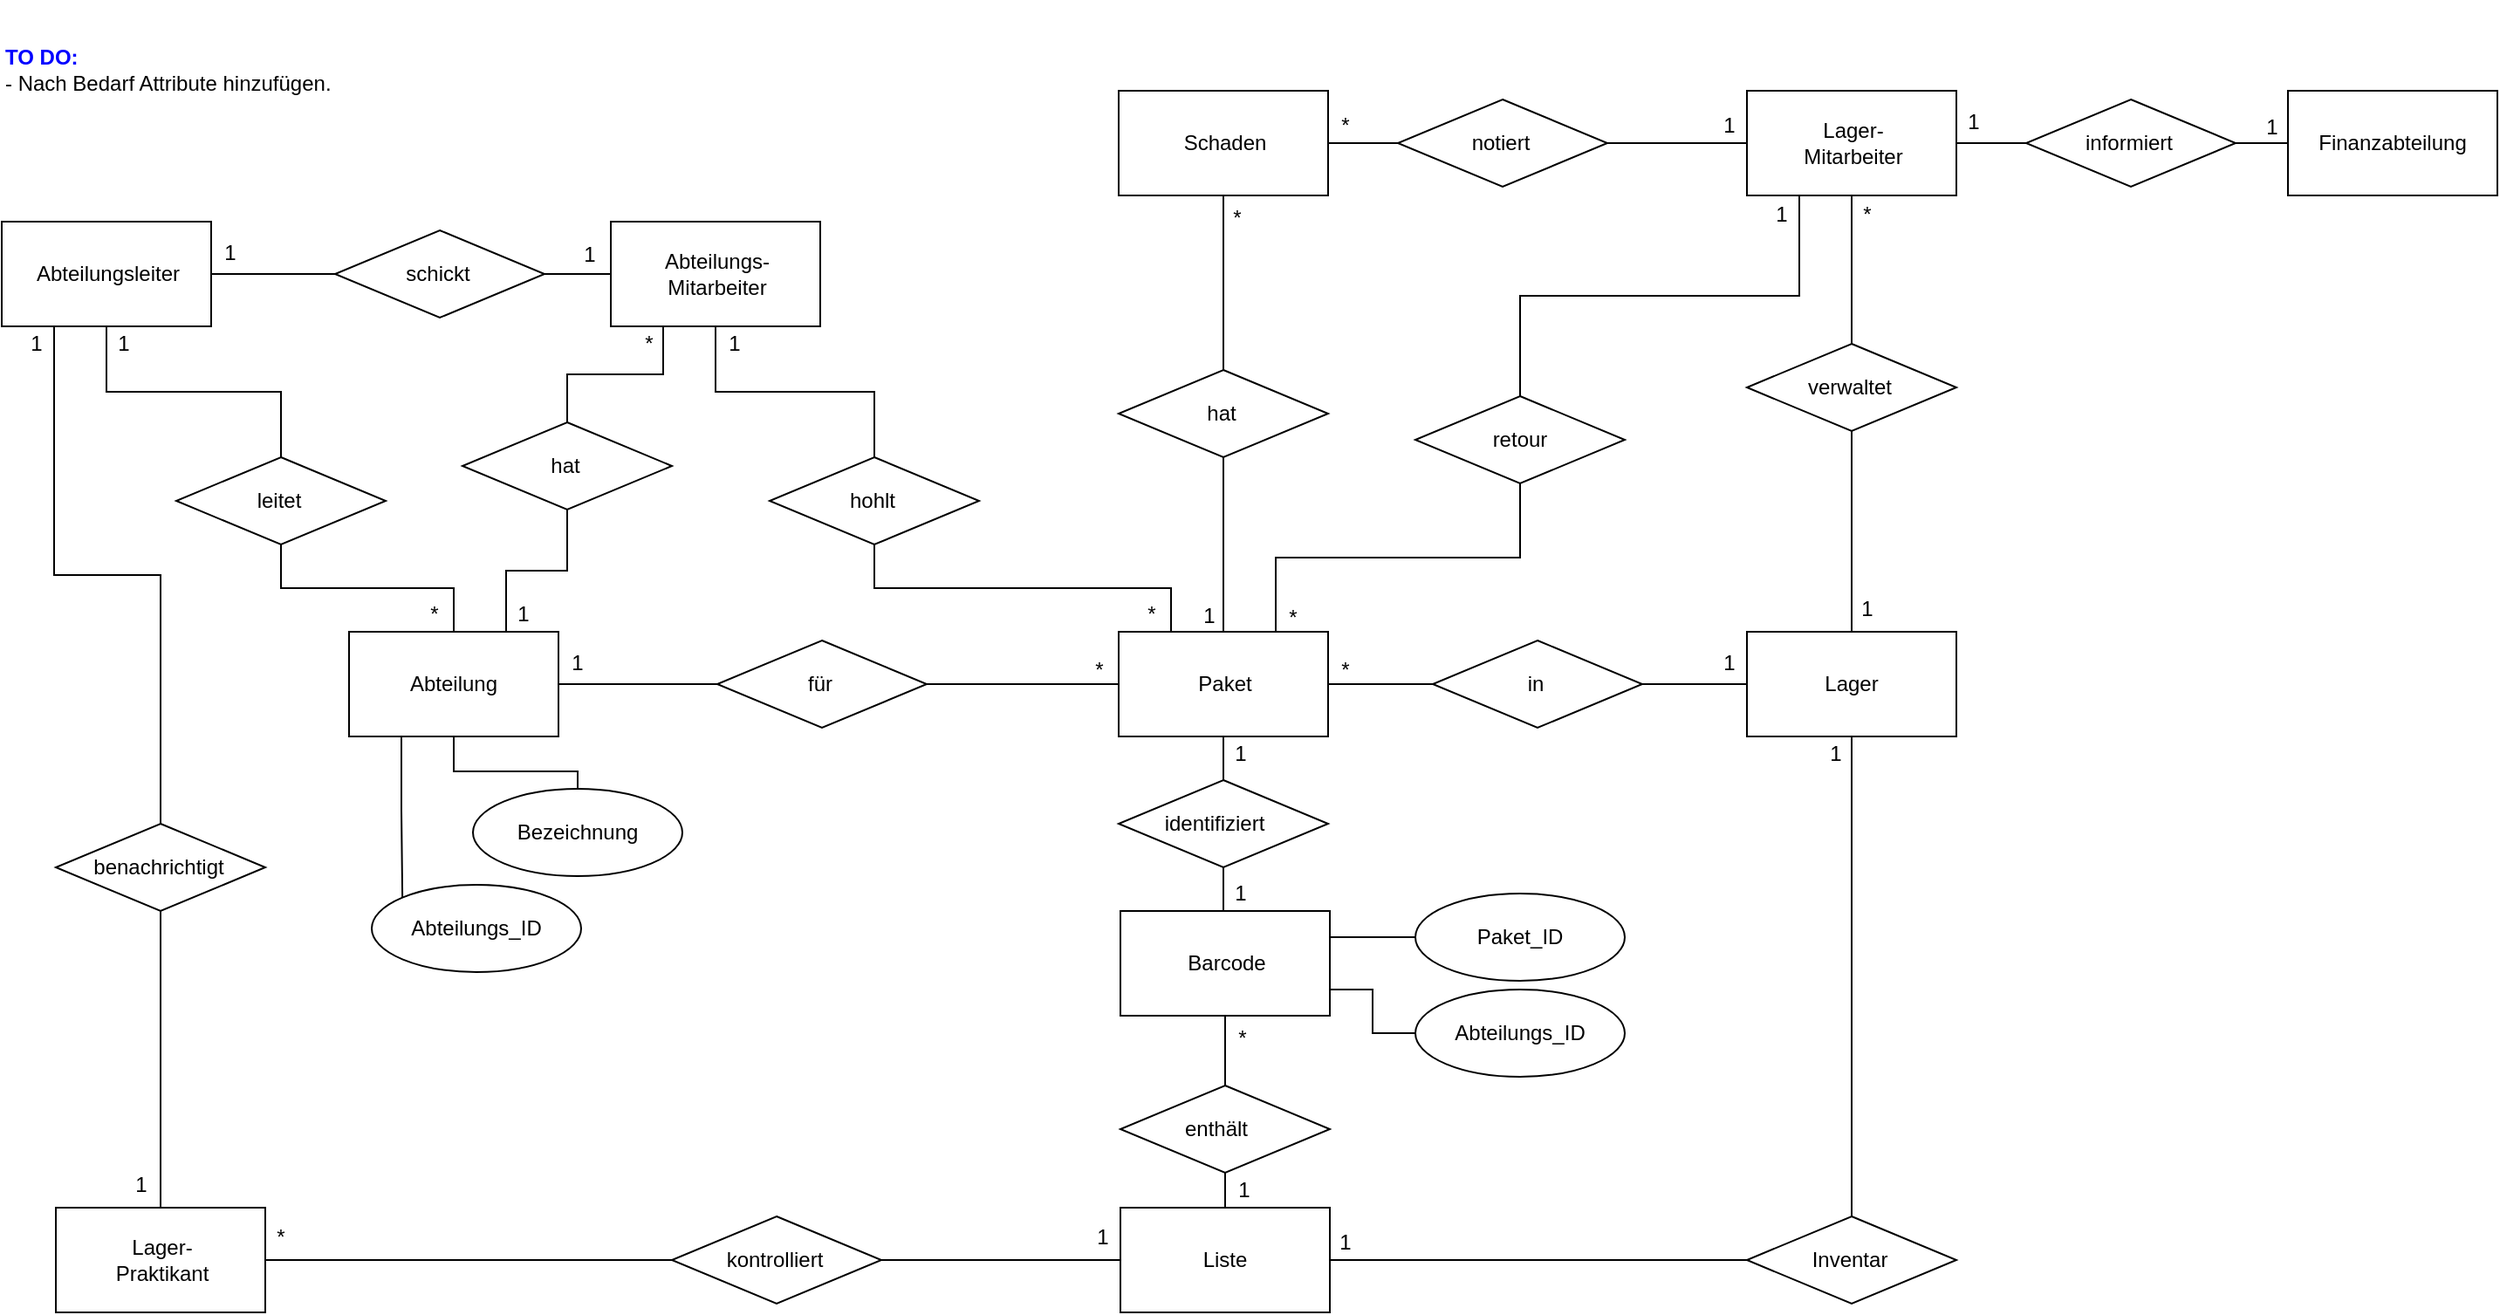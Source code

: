 <mxfile version="14.6.1" type="device"><diagram id="R2lEEEUBdFMjLlhIrx00" name="Page-1"><mxGraphModel dx="4075" dy="2735" grid="1" gridSize="10" guides="1" tooltips="1" connect="1" arrows="1" fold="1" page="1" pageScale="1" pageWidth="850" pageHeight="1100" math="0" shadow="0" extFonts="Permanent Marker^https://fonts.googleapis.com/css?family=Permanent+Marker"><root><mxCell id="0"/><mxCell id="1" parent="0"/><mxCell id="Y0P3rs4uNeHjat1fRH72-83" style="edgeStyle=orthogonalEdgeStyle;rounded=0;orthogonalLoop=1;jettySize=auto;html=1;exitX=0.75;exitY=0;exitDx=0;exitDy=0;entryX=0.5;entryY=1;entryDx=0;entryDy=0;endArrow=none;endFill=0;" edge="1" parent="1" source="fTqPLs0vqEO5JCgzljD_-1" target="Y0P3rs4uNeHjat1fRH72-57"><mxGeometry relative="1" as="geometry"/></mxCell><mxCell id="Y0P3rs4uNeHjat1fRH72-84" style="edgeStyle=orthogonalEdgeStyle;rounded=0;orthogonalLoop=1;jettySize=auto;html=1;exitX=1;exitY=0.5;exitDx=0;exitDy=0;entryX=0;entryY=0.5;entryDx=0;entryDy=0;endArrow=none;endFill=0;" edge="1" parent="1" source="fTqPLs0vqEO5JCgzljD_-1" target="Y0P3rs4uNeHjat1fRH72-16"><mxGeometry relative="1" as="geometry"/></mxCell><mxCell id="Y0P3rs4uNeHjat1fRH72-86" style="edgeStyle=orthogonalEdgeStyle;rounded=0;orthogonalLoop=1;jettySize=auto;html=1;exitX=0.5;exitY=1;exitDx=0;exitDy=0;entryX=0.5;entryY=0;entryDx=0;entryDy=0;endArrow=none;endFill=0;" edge="1" parent="1" source="fTqPLs0vqEO5JCgzljD_-1" target="Y0P3rs4uNeHjat1fRH72-3"><mxGeometry relative="1" as="geometry"/></mxCell><mxCell id="Y0P3rs4uNeHjat1fRH72-105" style="edgeStyle=orthogonalEdgeStyle;rounded=0;orthogonalLoop=1;jettySize=auto;html=1;exitX=0;exitY=0.5;exitDx=0;exitDy=0;entryX=1;entryY=0.5;entryDx=0;entryDy=0;endArrow=none;endFill=0;" edge="1" parent="1" source="fTqPLs0vqEO5JCgzljD_-1" target="Y0P3rs4uNeHjat1fRH72-8"><mxGeometry relative="1" as="geometry"/></mxCell><mxCell id="fTqPLs0vqEO5JCgzljD_-1" value="" style="rounded=0;whiteSpace=wrap;html=1;" parent="1" vertex="1"><mxGeometry x="-70" y="-564" width="120" height="60" as="geometry"/></mxCell><mxCell id="fTqPLs0vqEO5JCgzljD_-3" value="Paket" style="text;html=1;strokeColor=none;fillColor=none;align=center;verticalAlign=middle;whiteSpace=wrap;rounded=0;" parent="1" vertex="1"><mxGeometry x="-29" y="-544" width="40" height="20" as="geometry"/></mxCell><mxCell id="Y0P3rs4uNeHjat1fRH72-154" style="edgeStyle=orthogonalEdgeStyle;rounded=0;orthogonalLoop=1;jettySize=auto;html=1;exitX=0;exitY=0.5;exitDx=0;exitDy=0;entryX=1;entryY=0.5;entryDx=0;entryDy=0;endArrow=none;endFill=0;" edge="1" parent="1" source="fTqPLs0vqEO5JCgzljD_-4" target="Y0P3rs4uNeHjat1fRH72-55"><mxGeometry relative="1" as="geometry"/></mxCell><mxCell id="fTqPLs0vqEO5JCgzljD_-4" value="" style="rounded=0;whiteSpace=wrap;html=1;" parent="1" vertex="1"><mxGeometry x="600" y="-874" width="120" height="60" as="geometry"/></mxCell><mxCell id="fTqPLs0vqEO5JCgzljD_-5" value="Finanzabteilung" style="text;html=1;strokeColor=none;fillColor=none;align=center;verticalAlign=middle;whiteSpace=wrap;rounded=0;" parent="1" vertex="1"><mxGeometry x="640" y="-854" width="40" height="20" as="geometry"/></mxCell><mxCell id="Y0P3rs4uNeHjat1fRH72-92" style="edgeStyle=orthogonalEdgeStyle;rounded=0;orthogonalLoop=1;jettySize=auto;html=1;exitX=0.5;exitY=1;exitDx=0;exitDy=0;entryX=0.5;entryY=0;entryDx=0;entryDy=0;endArrow=none;endFill=0;" edge="1" parent="1" source="fTqPLs0vqEO5JCgzljD_-12" target="Y0P3rs4uNeHjat1fRH72-36"><mxGeometry relative="1" as="geometry"/></mxCell><mxCell id="Y0P3rs4uNeHjat1fRH72-94" style="edgeStyle=orthogonalEdgeStyle;rounded=0;orthogonalLoop=1;jettySize=auto;html=1;exitX=0.25;exitY=1;exitDx=0;exitDy=0;entryX=0;entryY=0;entryDx=0;entryDy=0;endArrow=none;endFill=0;" edge="1" parent="1" source="fTqPLs0vqEO5JCgzljD_-12" target="Y0P3rs4uNeHjat1fRH72-38"><mxGeometry relative="1" as="geometry"/></mxCell><mxCell id="Y0P3rs4uNeHjat1fRH72-101" style="edgeStyle=orthogonalEdgeStyle;rounded=0;orthogonalLoop=1;jettySize=auto;html=1;exitX=0.75;exitY=0;exitDx=0;exitDy=0;entryX=0.5;entryY=1;entryDx=0;entryDy=0;endArrow=none;endFill=0;" edge="1" parent="1" source="fTqPLs0vqEO5JCgzljD_-12" target="Y0P3rs4uNeHjat1fRH72-99"><mxGeometry relative="1" as="geometry"/></mxCell><mxCell id="Y0P3rs4uNeHjat1fRH72-103" style="edgeStyle=orthogonalEdgeStyle;rounded=0;orthogonalLoop=1;jettySize=auto;html=1;exitX=1;exitY=0.5;exitDx=0;exitDy=0;entryX=0;entryY=0.5;entryDx=0;entryDy=0;endArrow=none;endFill=0;" edge="1" parent="1" source="fTqPLs0vqEO5JCgzljD_-12" target="Y0P3rs4uNeHjat1fRH72-8"><mxGeometry relative="1" as="geometry"/></mxCell><mxCell id="fTqPLs0vqEO5JCgzljD_-12" value="" style="rounded=0;whiteSpace=wrap;html=1;" parent="1" vertex="1"><mxGeometry x="-511" y="-564" width="120" height="60" as="geometry"/></mxCell><mxCell id="fTqPLs0vqEO5JCgzljD_-13" value="Abteilung" style="text;html=1;strokeColor=none;fillColor=none;align=center;verticalAlign=middle;whiteSpace=wrap;rounded=0;" parent="1" vertex="1"><mxGeometry x="-471" y="-544" width="40" height="20" as="geometry"/></mxCell><mxCell id="Y0P3rs4uNeHjat1fRH72-70" style="edgeStyle=orthogonalEdgeStyle;rounded=0;orthogonalLoop=1;jettySize=auto;html=1;exitX=0;exitY=0.5;exitDx=0;exitDy=0;entryX=1;entryY=0.5;entryDx=0;entryDy=0;endArrow=none;endFill=0;" edge="1" parent="1" source="fTqPLs0vqEO5JCgzljD_-14" target="Y0P3rs4uNeHjat1fRH72-26"><mxGeometry relative="1" as="geometry"/></mxCell><mxCell id="Y0P3rs4uNeHjat1fRH72-89" style="edgeStyle=orthogonalEdgeStyle;rounded=0;orthogonalLoop=1;jettySize=auto;html=1;exitX=0.5;exitY=0;exitDx=0;exitDy=0;entryX=0.5;entryY=1;entryDx=0;entryDy=0;endArrow=none;endFill=0;" edge="1" parent="1" source="fTqPLs0vqEO5JCgzljD_-14" target="Y0P3rs4uNeHjat1fRH72-6"><mxGeometry relative="1" as="geometry"/></mxCell><mxCell id="Y0P3rs4uNeHjat1fRH72-151" style="edgeStyle=orthogonalEdgeStyle;rounded=0;orthogonalLoop=1;jettySize=auto;html=1;exitX=1;exitY=0.5;exitDx=0;exitDy=0;entryX=0;entryY=0.5;entryDx=0;entryDy=0;endArrow=none;endFill=0;" edge="1" parent="1" source="fTqPLs0vqEO5JCgzljD_-14" target="Y0P3rs4uNeHjat1fRH72-147"><mxGeometry relative="1" as="geometry"/></mxCell><mxCell id="fTqPLs0vqEO5JCgzljD_-14" value="" style="rounded=0;whiteSpace=wrap;html=1;" parent="1" vertex="1"><mxGeometry x="-69" y="-234" width="120" height="60" as="geometry"/></mxCell><mxCell id="fTqPLs0vqEO5JCgzljD_-16" value="Liste" style="text;html=1;strokeColor=none;fillColor=none;align=center;verticalAlign=middle;whiteSpace=wrap;rounded=0;" parent="1" vertex="1"><mxGeometry x="-29" y="-214" width="40" height="20" as="geometry"/></mxCell><mxCell id="Y0P3rs4uNeHjat1fRH72-87" style="edgeStyle=orthogonalEdgeStyle;rounded=0;orthogonalLoop=1;jettySize=auto;html=1;exitX=0.5;exitY=0;exitDx=0;exitDy=0;entryX=0.5;entryY=1;entryDx=0;entryDy=0;endArrow=none;endFill=0;" edge="1" parent="1" source="Y0P3rs4uNeHjat1fRH72-1" target="Y0P3rs4uNeHjat1fRH72-3"><mxGeometry relative="1" as="geometry"/></mxCell><mxCell id="Y0P3rs4uNeHjat1fRH72-88" style="edgeStyle=orthogonalEdgeStyle;rounded=0;orthogonalLoop=1;jettySize=auto;html=1;exitX=0.5;exitY=1;exitDx=0;exitDy=0;entryX=0.5;entryY=0;entryDx=0;entryDy=0;endArrow=none;endFill=0;" edge="1" parent="1" source="Y0P3rs4uNeHjat1fRH72-1" target="Y0P3rs4uNeHjat1fRH72-6"><mxGeometry relative="1" as="geometry"/></mxCell><mxCell id="Y0P3rs4uNeHjat1fRH72-90" style="edgeStyle=orthogonalEdgeStyle;rounded=0;orthogonalLoop=1;jettySize=auto;html=1;exitX=1;exitY=0.25;exitDx=0;exitDy=0;entryX=0;entryY=0.5;entryDx=0;entryDy=0;endArrow=none;endFill=0;" edge="1" parent="1" source="Y0P3rs4uNeHjat1fRH72-1" target="Y0P3rs4uNeHjat1fRH72-30"><mxGeometry relative="1" as="geometry"/></mxCell><mxCell id="Y0P3rs4uNeHjat1fRH72-91" style="edgeStyle=orthogonalEdgeStyle;rounded=0;orthogonalLoop=1;jettySize=auto;html=1;exitX=1;exitY=0.75;exitDx=0;exitDy=0;entryX=0;entryY=0.5;entryDx=0;entryDy=0;endArrow=none;endFill=0;" edge="1" parent="1" source="Y0P3rs4uNeHjat1fRH72-1" target="Y0P3rs4uNeHjat1fRH72-32"><mxGeometry relative="1" as="geometry"/></mxCell><mxCell id="Y0P3rs4uNeHjat1fRH72-1" value="" style="rounded=0;whiteSpace=wrap;html=1;" vertex="1" parent="1"><mxGeometry x="-69" y="-404" width="120" height="60" as="geometry"/></mxCell><mxCell id="Y0P3rs4uNeHjat1fRH72-2" value="Barcode" style="text;html=1;strokeColor=none;fillColor=none;align=center;verticalAlign=middle;whiteSpace=wrap;rounded=0;" vertex="1" parent="1"><mxGeometry x="-28" y="-384" width="40" height="20" as="geometry"/></mxCell><mxCell id="Y0P3rs4uNeHjat1fRH72-3" value="" style="rhombus;whiteSpace=wrap;html=1;" vertex="1" parent="1"><mxGeometry x="-70" y="-479" width="120" height="50" as="geometry"/></mxCell><mxCell id="Y0P3rs4uNeHjat1fRH72-4" value="identifiziert" style="text;html=1;strokeColor=none;fillColor=none;align=center;verticalAlign=middle;whiteSpace=wrap;rounded=0;" vertex="1" parent="1"><mxGeometry x="-35" y="-464" width="40" height="20" as="geometry"/></mxCell><mxCell id="Y0P3rs4uNeHjat1fRH72-6" value="" style="rhombus;whiteSpace=wrap;html=1;" vertex="1" parent="1"><mxGeometry x="-69" y="-304" width="120" height="50" as="geometry"/></mxCell><mxCell id="Y0P3rs4uNeHjat1fRH72-7" value="enthält" style="text;html=1;strokeColor=none;fillColor=none;align=center;verticalAlign=middle;whiteSpace=wrap;rounded=0;" vertex="1" parent="1"><mxGeometry x="-34" y="-289" width="40" height="20" as="geometry"/></mxCell><mxCell id="Y0P3rs4uNeHjat1fRH72-8" value="" style="rhombus;whiteSpace=wrap;html=1;" vertex="1" parent="1"><mxGeometry x="-300" y="-559" width="120" height="50" as="geometry"/></mxCell><mxCell id="Y0P3rs4uNeHjat1fRH72-9" value="für" style="text;html=1;strokeColor=none;fillColor=none;align=center;verticalAlign=middle;whiteSpace=wrap;rounded=0;" vertex="1" parent="1"><mxGeometry x="-261" y="-544" width="40" height="20" as="geometry"/></mxCell><mxCell id="Y0P3rs4uNeHjat1fRH72-81" style="edgeStyle=orthogonalEdgeStyle;rounded=0;orthogonalLoop=1;jettySize=auto;html=1;exitX=0.5;exitY=0;exitDx=0;exitDy=0;entryX=0.5;entryY=1;entryDx=0;entryDy=0;endArrow=none;endFill=0;" edge="1" parent="1" source="Y0P3rs4uNeHjat1fRH72-10" target="Y0P3rs4uNeHjat1fRH72-52"><mxGeometry relative="1" as="geometry"/></mxCell><mxCell id="Y0P3rs4uNeHjat1fRH72-85" style="edgeStyle=orthogonalEdgeStyle;rounded=0;orthogonalLoop=1;jettySize=auto;html=1;exitX=0;exitY=0.5;exitDx=0;exitDy=0;entryX=1;entryY=0.5;entryDx=0;entryDy=0;endArrow=none;endFill=0;" edge="1" parent="1" source="Y0P3rs4uNeHjat1fRH72-10" target="Y0P3rs4uNeHjat1fRH72-16"><mxGeometry relative="1" as="geometry"/></mxCell><mxCell id="Y0P3rs4uNeHjat1fRH72-150" style="edgeStyle=orthogonalEdgeStyle;rounded=0;orthogonalLoop=1;jettySize=auto;html=1;exitX=0.5;exitY=1;exitDx=0;exitDy=0;entryX=0.5;entryY=0;entryDx=0;entryDy=0;endArrow=none;endFill=0;" edge="1" parent="1" source="Y0P3rs4uNeHjat1fRH72-10" target="Y0P3rs4uNeHjat1fRH72-147"><mxGeometry relative="1" as="geometry"/></mxCell><mxCell id="Y0P3rs4uNeHjat1fRH72-10" value="" style="rounded=0;whiteSpace=wrap;html=1;" vertex="1" parent="1"><mxGeometry x="290" y="-564" width="120" height="60" as="geometry"/></mxCell><mxCell id="Y0P3rs4uNeHjat1fRH72-11" value="Lager" style="text;html=1;strokeColor=none;fillColor=none;align=center;verticalAlign=middle;whiteSpace=wrap;rounded=0;" vertex="1" parent="1"><mxGeometry x="330" y="-544" width="40" height="20" as="geometry"/></mxCell><mxCell id="Y0P3rs4uNeHjat1fRH72-75" style="edgeStyle=orthogonalEdgeStyle;rounded=0;orthogonalLoop=1;jettySize=auto;html=1;exitX=0.5;exitY=1;exitDx=0;exitDy=0;entryX=0.5;entryY=0;entryDx=0;entryDy=0;endArrow=none;endFill=0;" edge="1" parent="1" source="Y0P3rs4uNeHjat1fRH72-12" target="Y0P3rs4uNeHjat1fRH72-14"><mxGeometry relative="1" as="geometry"/></mxCell><mxCell id="Y0P3rs4uNeHjat1fRH72-76" style="edgeStyle=orthogonalEdgeStyle;rounded=0;orthogonalLoop=1;jettySize=auto;html=1;exitX=1;exitY=0.5;exitDx=0;exitDy=0;entryX=0;entryY=0.5;entryDx=0;entryDy=0;endArrow=none;endFill=0;" edge="1" parent="1" source="Y0P3rs4uNeHjat1fRH72-12" target="Y0P3rs4uNeHjat1fRH72-50"><mxGeometry relative="1" as="geometry"/></mxCell><mxCell id="Y0P3rs4uNeHjat1fRH72-12" value="" style="rounded=0;whiteSpace=wrap;html=1;" vertex="1" parent="1"><mxGeometry x="-70" y="-874" width="120" height="60" as="geometry"/></mxCell><mxCell id="Y0P3rs4uNeHjat1fRH72-13" value="Schaden" style="text;html=1;strokeColor=none;fillColor=none;align=center;verticalAlign=middle;whiteSpace=wrap;rounded=0;" vertex="1" parent="1"><mxGeometry x="-29" y="-854" width="40" height="20" as="geometry"/></mxCell><mxCell id="Y0P3rs4uNeHjat1fRH72-73" style="edgeStyle=orthogonalEdgeStyle;rounded=0;orthogonalLoop=1;jettySize=auto;html=1;exitX=0.5;exitY=1;exitDx=0;exitDy=0;endArrow=none;endFill=0;" edge="1" parent="1" source="Y0P3rs4uNeHjat1fRH72-14" target="fTqPLs0vqEO5JCgzljD_-1"><mxGeometry relative="1" as="geometry"/></mxCell><mxCell id="Y0P3rs4uNeHjat1fRH72-14" value="" style="rhombus;whiteSpace=wrap;html=1;" vertex="1" parent="1"><mxGeometry x="-70" y="-714" width="120" height="50" as="geometry"/></mxCell><mxCell id="Y0P3rs4uNeHjat1fRH72-15" value="hat" style="text;html=1;strokeColor=none;fillColor=none;align=center;verticalAlign=middle;whiteSpace=wrap;rounded=0;" vertex="1" parent="1"><mxGeometry x="-31" y="-699" width="40" height="20" as="geometry"/></mxCell><mxCell id="Y0P3rs4uNeHjat1fRH72-16" value="" style="rhombus;whiteSpace=wrap;html=1;" vertex="1" parent="1"><mxGeometry x="110" y="-559" width="120" height="50" as="geometry"/></mxCell><mxCell id="Y0P3rs4uNeHjat1fRH72-17" value="in" style="text;html=1;strokeColor=none;fillColor=none;align=center;verticalAlign=middle;whiteSpace=wrap;rounded=0;" vertex="1" parent="1"><mxGeometry x="149" y="-544" width="40" height="20" as="geometry"/></mxCell><mxCell id="Y0P3rs4uNeHjat1fRH72-59" style="edgeStyle=orthogonalEdgeStyle;rounded=0;orthogonalLoop=1;jettySize=auto;html=1;exitX=1;exitY=0.5;exitDx=0;exitDy=0;entryX=0;entryY=0.5;entryDx=0;entryDy=0;verticalAlign=middle;endArrow=none;endFill=0;" edge="1" parent="1" source="Y0P3rs4uNeHjat1fRH72-20" target="Y0P3rs4uNeHjat1fRH72-46"><mxGeometry relative="1" as="geometry"/></mxCell><mxCell id="Y0P3rs4uNeHjat1fRH72-66" style="edgeStyle=orthogonalEdgeStyle;rounded=0;orthogonalLoop=1;jettySize=auto;html=1;exitX=0.5;exitY=1;exitDx=0;exitDy=0;entryX=0.5;entryY=0;entryDx=0;entryDy=0;endArrow=none;endFill=0;" edge="1" parent="1" source="Y0P3rs4uNeHjat1fRH72-20" target="Y0P3rs4uNeHjat1fRH72-22"><mxGeometry relative="1" as="geometry"/></mxCell><mxCell id="Y0P3rs4uNeHjat1fRH72-67" style="edgeStyle=orthogonalEdgeStyle;rounded=0;orthogonalLoop=1;jettySize=auto;html=1;exitX=0.25;exitY=1;exitDx=0;exitDy=0;entryX=0.5;entryY=0;entryDx=0;entryDy=0;endArrow=none;endFill=0;" edge="1" parent="1" source="Y0P3rs4uNeHjat1fRH72-20" target="Y0P3rs4uNeHjat1fRH72-28"><mxGeometry relative="1" as="geometry"/></mxCell><mxCell id="Y0P3rs4uNeHjat1fRH72-20" value="" style="rounded=0;whiteSpace=wrap;html=1;" vertex="1" parent="1"><mxGeometry x="-710" y="-799" width="120" height="60" as="geometry"/></mxCell><mxCell id="Y0P3rs4uNeHjat1fRH72-21" value="Abteilungsleiter" style="text;html=1;strokeColor=none;fillColor=none;align=center;verticalAlign=middle;whiteSpace=wrap;rounded=0;" vertex="1" parent="1"><mxGeometry x="-669" y="-779" width="40" height="20" as="geometry"/></mxCell><mxCell id="Y0P3rs4uNeHjat1fRH72-62" style="edgeStyle=orthogonalEdgeStyle;rounded=0;orthogonalLoop=1;jettySize=auto;html=1;exitX=0.5;exitY=1;exitDx=0;exitDy=0;entryX=0.5;entryY=0;entryDx=0;entryDy=0;endArrow=none;endFill=0;" edge="1" parent="1" source="Y0P3rs4uNeHjat1fRH72-22" target="fTqPLs0vqEO5JCgzljD_-12"><mxGeometry relative="1" as="geometry"/></mxCell><mxCell id="Y0P3rs4uNeHjat1fRH72-22" value="" style="rhombus;whiteSpace=wrap;html=1;" vertex="1" parent="1"><mxGeometry x="-610" y="-664" width="120" height="50" as="geometry"/></mxCell><mxCell id="Y0P3rs4uNeHjat1fRH72-23" value="leitet" style="text;html=1;strokeColor=none;fillColor=none;align=center;verticalAlign=middle;whiteSpace=wrap;rounded=0;" vertex="1" parent="1"><mxGeometry x="-571" y="-649" width="40" height="20" as="geometry"/></mxCell><mxCell id="Y0P3rs4uNeHjat1fRH72-68" style="edgeStyle=orthogonalEdgeStyle;rounded=0;orthogonalLoop=1;jettySize=auto;html=1;exitX=0.5;exitY=0;exitDx=0;exitDy=0;entryX=0.5;entryY=1;entryDx=0;entryDy=0;endArrow=none;endFill=0;" edge="1" parent="1" source="Y0P3rs4uNeHjat1fRH72-24" target="Y0P3rs4uNeHjat1fRH72-28"><mxGeometry relative="1" as="geometry"/></mxCell><mxCell id="Y0P3rs4uNeHjat1fRH72-69" style="edgeStyle=orthogonalEdgeStyle;rounded=0;orthogonalLoop=1;jettySize=auto;html=1;exitX=1;exitY=0.5;exitDx=0;exitDy=0;entryX=0;entryY=0.5;entryDx=0;entryDy=0;endArrow=none;endFill=0;" edge="1" parent="1" source="Y0P3rs4uNeHjat1fRH72-24" target="Y0P3rs4uNeHjat1fRH72-26"><mxGeometry relative="1" as="geometry"/></mxCell><mxCell id="Y0P3rs4uNeHjat1fRH72-24" value="" style="rounded=0;whiteSpace=wrap;html=1;" vertex="1" parent="1"><mxGeometry x="-679" y="-234" width="120" height="60" as="geometry"/></mxCell><mxCell id="Y0P3rs4uNeHjat1fRH72-25" value="Lager-Praktikant" style="text;html=1;strokeColor=none;fillColor=none;align=center;verticalAlign=middle;whiteSpace=wrap;rounded=0;" vertex="1" parent="1"><mxGeometry x="-638" y="-214" width="40" height="20" as="geometry"/></mxCell><mxCell id="Y0P3rs4uNeHjat1fRH72-26" value="" style="rhombus;whiteSpace=wrap;html=1;" vertex="1" parent="1"><mxGeometry x="-326" y="-229" width="120" height="50" as="geometry"/></mxCell><mxCell id="Y0P3rs4uNeHjat1fRH72-27" value="kontrolliert" style="text;html=1;strokeColor=none;fillColor=none;align=center;verticalAlign=middle;whiteSpace=wrap;rounded=0;" vertex="1" parent="1"><mxGeometry x="-287" y="-214" width="40" height="20" as="geometry"/></mxCell><mxCell id="Y0P3rs4uNeHjat1fRH72-28" value="" style="rhombus;whiteSpace=wrap;html=1;" vertex="1" parent="1"><mxGeometry x="-679" y="-454" width="120" height="50" as="geometry"/></mxCell><mxCell id="Y0P3rs4uNeHjat1fRH72-29" value="benachrichtigt" style="text;html=1;strokeColor=none;fillColor=none;align=center;verticalAlign=middle;whiteSpace=wrap;rounded=0;" vertex="1" parent="1"><mxGeometry x="-640" y="-439" width="40" height="20" as="geometry"/></mxCell><mxCell id="Y0P3rs4uNeHjat1fRH72-30" value="" style="ellipse;whiteSpace=wrap;html=1;" vertex="1" parent="1"><mxGeometry x="100" y="-414" width="120" height="50" as="geometry"/></mxCell><mxCell id="Y0P3rs4uNeHjat1fRH72-31" value="Paket_ID" style="text;html=1;strokeColor=none;fillColor=none;align=center;verticalAlign=middle;whiteSpace=wrap;rounded=0;" vertex="1" parent="1"><mxGeometry x="140" y="-399" width="40" height="20" as="geometry"/></mxCell><mxCell id="Y0P3rs4uNeHjat1fRH72-32" value="" style="ellipse;whiteSpace=wrap;html=1;" vertex="1" parent="1"><mxGeometry x="100" y="-359" width="120" height="50" as="geometry"/></mxCell><mxCell id="Y0P3rs4uNeHjat1fRH72-33" value="Abteilungs_ID" style="text;html=1;strokeColor=none;fillColor=none;align=center;verticalAlign=middle;whiteSpace=wrap;rounded=0;" vertex="1" parent="1"><mxGeometry x="140" y="-344" width="40" height="20" as="geometry"/></mxCell><mxCell id="Y0P3rs4uNeHjat1fRH72-36" value="" style="ellipse;whiteSpace=wrap;html=1;" vertex="1" parent="1"><mxGeometry x="-440" y="-474" width="120" height="50" as="geometry"/></mxCell><mxCell id="Y0P3rs4uNeHjat1fRH72-37" value="Bezeichnung" style="text;html=1;strokeColor=none;fillColor=none;align=center;verticalAlign=middle;whiteSpace=wrap;rounded=0;" vertex="1" parent="1"><mxGeometry x="-400" y="-459" width="40" height="20" as="geometry"/></mxCell><mxCell id="Y0P3rs4uNeHjat1fRH72-38" value="" style="ellipse;whiteSpace=wrap;html=1;" vertex="1" parent="1"><mxGeometry x="-498" y="-419" width="120" height="50" as="geometry"/></mxCell><mxCell id="Y0P3rs4uNeHjat1fRH72-39" value="Abteilungs_ID" style="text;html=1;strokeColor=none;fillColor=none;align=center;verticalAlign=middle;whiteSpace=wrap;rounded=0;" vertex="1" parent="1"><mxGeometry x="-458" y="-404" width="40" height="20" as="geometry"/></mxCell><mxCell id="Y0P3rs4uNeHjat1fRH72-60" style="edgeStyle=orthogonalEdgeStyle;rounded=0;orthogonalLoop=1;jettySize=auto;html=1;exitX=0;exitY=0.5;exitDx=0;exitDy=0;entryX=1;entryY=0.5;entryDx=0;entryDy=0;endArrow=none;endFill=0;" edge="1" parent="1" source="Y0P3rs4uNeHjat1fRH72-42" target="Y0P3rs4uNeHjat1fRH72-46"><mxGeometry relative="1" as="geometry"/></mxCell><mxCell id="Y0P3rs4uNeHjat1fRH72-71" style="edgeStyle=orthogonalEdgeStyle;rounded=0;orthogonalLoop=1;jettySize=auto;html=1;exitX=0.5;exitY=1;exitDx=0;exitDy=0;entryX=0.5;entryY=0;entryDx=0;entryDy=0;endArrow=none;endFill=0;" edge="1" parent="1" source="Y0P3rs4uNeHjat1fRH72-42" target="Y0P3rs4uNeHjat1fRH72-44"><mxGeometry relative="1" as="geometry"/></mxCell><mxCell id="Y0P3rs4uNeHjat1fRH72-104" style="edgeStyle=orthogonalEdgeStyle;rounded=0;orthogonalLoop=1;jettySize=auto;html=1;exitX=0.25;exitY=1;exitDx=0;exitDy=0;entryX=0.5;entryY=0;entryDx=0;entryDy=0;endArrow=none;endFill=0;" edge="1" parent="1" source="Y0P3rs4uNeHjat1fRH72-42" target="Y0P3rs4uNeHjat1fRH72-99"><mxGeometry relative="1" as="geometry"/></mxCell><mxCell id="Y0P3rs4uNeHjat1fRH72-42" value="" style="rounded=0;whiteSpace=wrap;html=1;" vertex="1" parent="1"><mxGeometry x="-361" y="-799" width="120" height="60" as="geometry"/></mxCell><mxCell id="Y0P3rs4uNeHjat1fRH72-43" value="Abteilungs-Mitarbeiter" style="text;html=1;strokeColor=none;fillColor=none;align=center;verticalAlign=middle;whiteSpace=wrap;rounded=0;" vertex="1" parent="1"><mxGeometry x="-320" y="-779" width="40" height="20" as="geometry"/></mxCell><mxCell id="Y0P3rs4uNeHjat1fRH72-72" style="edgeStyle=orthogonalEdgeStyle;rounded=0;orthogonalLoop=1;jettySize=auto;html=1;exitX=0.5;exitY=1;exitDx=0;exitDy=0;entryX=0.25;entryY=0;entryDx=0;entryDy=0;endArrow=none;endFill=0;" edge="1" parent="1" source="Y0P3rs4uNeHjat1fRH72-44" target="fTqPLs0vqEO5JCgzljD_-1"><mxGeometry relative="1" as="geometry"/></mxCell><mxCell id="Y0P3rs4uNeHjat1fRH72-44" value="" style="rhombus;whiteSpace=wrap;html=1;" vertex="1" parent="1"><mxGeometry x="-270" y="-664" width="120" height="50" as="geometry"/></mxCell><mxCell id="Y0P3rs4uNeHjat1fRH72-45" value="hohlt" style="text;html=1;strokeColor=none;fillColor=none;align=center;verticalAlign=middle;whiteSpace=wrap;rounded=0;" vertex="1" parent="1"><mxGeometry x="-231" y="-649" width="40" height="20" as="geometry"/></mxCell><mxCell id="Y0P3rs4uNeHjat1fRH72-46" value="" style="rhombus;whiteSpace=wrap;html=1;" vertex="1" parent="1"><mxGeometry x="-519" y="-794" width="120" height="50" as="geometry"/></mxCell><mxCell id="Y0P3rs4uNeHjat1fRH72-47" value="schickt" style="text;html=1;strokeColor=none;fillColor=none;align=center;verticalAlign=middle;whiteSpace=wrap;rounded=0;" vertex="1" parent="1"><mxGeometry x="-480" y="-779" width="40" height="20" as="geometry"/></mxCell><mxCell id="Y0P3rs4uNeHjat1fRH72-77" style="edgeStyle=orthogonalEdgeStyle;rounded=0;orthogonalLoop=1;jettySize=auto;html=1;exitX=0;exitY=0.5;exitDx=0;exitDy=0;entryX=1;entryY=0.5;entryDx=0;entryDy=0;endArrow=none;endFill=0;" edge="1" parent="1" source="Y0P3rs4uNeHjat1fRH72-48" target="Y0P3rs4uNeHjat1fRH72-50"><mxGeometry relative="1" as="geometry"/></mxCell><mxCell id="Y0P3rs4uNeHjat1fRH72-78" style="edgeStyle=orthogonalEdgeStyle;rounded=0;orthogonalLoop=1;jettySize=auto;html=1;exitX=1;exitY=0.5;exitDx=0;exitDy=0;entryX=0;entryY=0.5;entryDx=0;entryDy=0;endArrow=none;endFill=0;" edge="1" parent="1" source="Y0P3rs4uNeHjat1fRH72-48" target="Y0P3rs4uNeHjat1fRH72-55"><mxGeometry relative="1" as="geometry"/></mxCell><mxCell id="Y0P3rs4uNeHjat1fRH72-80" style="edgeStyle=orthogonalEdgeStyle;rounded=0;orthogonalLoop=1;jettySize=auto;html=1;exitX=0.5;exitY=1;exitDx=0;exitDy=0;entryX=0.5;entryY=0;entryDx=0;entryDy=0;endArrow=none;endFill=0;" edge="1" parent="1" source="Y0P3rs4uNeHjat1fRH72-48" target="Y0P3rs4uNeHjat1fRH72-52"><mxGeometry relative="1" as="geometry"/></mxCell><mxCell id="Y0P3rs4uNeHjat1fRH72-82" style="edgeStyle=orthogonalEdgeStyle;rounded=0;orthogonalLoop=1;jettySize=auto;html=1;exitX=0.25;exitY=1;exitDx=0;exitDy=0;entryX=0.5;entryY=0;entryDx=0;entryDy=0;endArrow=none;endFill=0;" edge="1" parent="1" source="Y0P3rs4uNeHjat1fRH72-48" target="Y0P3rs4uNeHjat1fRH72-57"><mxGeometry relative="1" as="geometry"/></mxCell><mxCell id="Y0P3rs4uNeHjat1fRH72-48" value="" style="rounded=0;whiteSpace=wrap;html=1;" vertex="1" parent="1"><mxGeometry x="290" y="-874" width="120" height="60" as="geometry"/></mxCell><mxCell id="Y0P3rs4uNeHjat1fRH72-49" value="Lager-Mitarbeiter" style="text;html=1;strokeColor=none;fillColor=none;align=center;verticalAlign=middle;whiteSpace=wrap;rounded=0;" vertex="1" parent="1"><mxGeometry x="331" y="-854" width="40" height="20" as="geometry"/></mxCell><mxCell id="Y0P3rs4uNeHjat1fRH72-50" value="" style="rhombus;whiteSpace=wrap;html=1;" vertex="1" parent="1"><mxGeometry x="90" y="-869" width="120" height="50" as="geometry"/></mxCell><mxCell id="Y0P3rs4uNeHjat1fRH72-51" value="notiert" style="text;html=1;strokeColor=none;fillColor=none;align=center;verticalAlign=middle;whiteSpace=wrap;rounded=0;" vertex="1" parent="1"><mxGeometry x="129" y="-854" width="40" height="20" as="geometry"/></mxCell><mxCell id="Y0P3rs4uNeHjat1fRH72-52" value="" style="rhombus;whiteSpace=wrap;html=1;" vertex="1" parent="1"><mxGeometry x="290" y="-729" width="120" height="50" as="geometry"/></mxCell><mxCell id="Y0P3rs4uNeHjat1fRH72-53" value="verwaltet" style="text;html=1;strokeColor=none;fillColor=none;align=center;verticalAlign=middle;whiteSpace=wrap;rounded=0;" vertex="1" parent="1"><mxGeometry x="329" y="-714" width="40" height="20" as="geometry"/></mxCell><mxCell id="Y0P3rs4uNeHjat1fRH72-55" value="" style="rhombus;whiteSpace=wrap;html=1;" vertex="1" parent="1"><mxGeometry x="450" y="-869" width="120" height="50" as="geometry"/></mxCell><mxCell id="Y0P3rs4uNeHjat1fRH72-56" value="informiert" style="text;html=1;strokeColor=none;fillColor=none;align=center;verticalAlign=middle;whiteSpace=wrap;rounded=0;" vertex="1" parent="1"><mxGeometry x="489" y="-854" width="40" height="20" as="geometry"/></mxCell><mxCell id="Y0P3rs4uNeHjat1fRH72-57" value="retour" style="rhombus;whiteSpace=wrap;html=1;" vertex="1" parent="1"><mxGeometry x="100" y="-699" width="120" height="50" as="geometry"/></mxCell><mxCell id="Y0P3rs4uNeHjat1fRH72-63" style="edgeStyle=orthogonalEdgeStyle;rounded=0;orthogonalLoop=1;jettySize=auto;html=1;exitX=0.5;exitY=1;exitDx=0;exitDy=0;endArrow=none;endFill=0;" edge="1" parent="1" source="Y0P3rs4uNeHjat1fRH72-20" target="Y0P3rs4uNeHjat1fRH72-20"><mxGeometry relative="1" as="geometry"/></mxCell><mxCell id="Y0P3rs4uNeHjat1fRH72-95" value="1" style="text;html=1;strokeColor=none;fillColor=none;align=center;verticalAlign=middle;whiteSpace=wrap;rounded=0;" vertex="1" parent="1"><mxGeometry x="-710" y="-739" width="40" height="20" as="geometry"/></mxCell><mxCell id="Y0P3rs4uNeHjat1fRH72-98" value="1" style="text;html=1;strokeColor=none;fillColor=none;align=center;verticalAlign=middle;whiteSpace=wrap;rounded=0;" vertex="1" parent="1"><mxGeometry x="-599" y="-791" width="40" height="20" as="geometry"/></mxCell><mxCell id="Y0P3rs4uNeHjat1fRH72-99" value="" style="rhombus;whiteSpace=wrap;html=1;" vertex="1" parent="1"><mxGeometry x="-446" y="-684" width="120" height="50" as="geometry"/></mxCell><mxCell id="Y0P3rs4uNeHjat1fRH72-100" value="hat" style="text;html=1;strokeColor=none;fillColor=none;align=center;verticalAlign=middle;whiteSpace=wrap;rounded=0;" vertex="1" parent="1"><mxGeometry x="-407" y="-669" width="40" height="20" as="geometry"/></mxCell><mxCell id="Y0P3rs4uNeHjat1fRH72-106" value="1" style="text;html=1;strokeColor=none;fillColor=none;align=center;verticalAlign=middle;whiteSpace=wrap;rounded=0;" vertex="1" parent="1"><mxGeometry x="-393" y="-790" width="40" height="20" as="geometry"/></mxCell><mxCell id="Y0P3rs4uNeHjat1fRH72-109" value="1" style="text;html=1;strokeColor=none;fillColor=none;align=center;verticalAlign=middle;whiteSpace=wrap;rounded=0;" vertex="1" parent="1"><mxGeometry x="-431" y="-584" width="40" height="20" as="geometry"/></mxCell><mxCell id="Y0P3rs4uNeHjat1fRH72-110" value="*" style="text;html=1;strokeColor=none;fillColor=none;align=center;verticalAlign=middle;whiteSpace=wrap;rounded=0;" vertex="1" parent="1"><mxGeometry x="-359" y="-739" width="40" height="20" as="geometry"/></mxCell><mxCell id="Y0P3rs4uNeHjat1fRH72-112" value="*" style="text;html=1;strokeColor=none;fillColor=none;align=center;verticalAlign=middle;whiteSpace=wrap;rounded=0;" vertex="1" parent="1"><mxGeometry x="-101" y="-552" width="40" height="20" as="geometry"/></mxCell><mxCell id="Y0P3rs4uNeHjat1fRH72-113" value="1" style="text;html=1;strokeColor=none;fillColor=none;align=center;verticalAlign=middle;whiteSpace=wrap;rounded=0;" vertex="1" parent="1"><mxGeometry x="-400" y="-556" width="40" height="20" as="geometry"/></mxCell><mxCell id="Y0P3rs4uNeHjat1fRH72-114" value="1" style="text;html=1;strokeColor=none;fillColor=none;align=center;verticalAlign=middle;whiteSpace=wrap;rounded=0;" vertex="1" parent="1"><mxGeometry x="-20" y="-424" width="40" height="20" as="geometry"/></mxCell><mxCell id="Y0P3rs4uNeHjat1fRH72-115" value="1" style="text;html=1;strokeColor=none;fillColor=none;align=center;verticalAlign=middle;whiteSpace=wrap;rounded=0;" vertex="1" parent="1"><mxGeometry x="-20" y="-504" width="40" height="20" as="geometry"/></mxCell><mxCell id="Y0P3rs4uNeHjat1fRH72-116" value="1" style="text;html=1;strokeColor=none;fillColor=none;align=center;verticalAlign=middle;whiteSpace=wrap;rounded=0;" vertex="1" parent="1"><mxGeometry x="-18" y="-254" width="40" height="20" as="geometry"/></mxCell><mxCell id="Y0P3rs4uNeHjat1fRH72-118" value="*" style="text;html=1;strokeColor=none;fillColor=none;align=center;verticalAlign=middle;whiteSpace=wrap;rounded=0;" vertex="1" parent="1"><mxGeometry x="-19" y="-341" width="40" height="20" as="geometry"/></mxCell><mxCell id="Y0P3rs4uNeHjat1fRH72-122" value="1" style="text;html=1;strokeColor=none;fillColor=none;align=center;verticalAlign=middle;whiteSpace=wrap;rounded=0;" vertex="1" parent="1"><mxGeometry x="-99" y="-227" width="40" height="20" as="geometry"/></mxCell><mxCell id="Y0P3rs4uNeHjat1fRH72-123" value="*" style="text;html=1;strokeColor=none;fillColor=none;align=center;verticalAlign=middle;whiteSpace=wrap;rounded=0;" vertex="1" parent="1"><mxGeometry x="-570" y="-227" width="40" height="20" as="geometry"/></mxCell><mxCell id="Y0P3rs4uNeHjat1fRH72-124" value="1" style="text;html=1;strokeColor=none;fillColor=none;align=center;verticalAlign=middle;whiteSpace=wrap;rounded=0;" vertex="1" parent="1"><mxGeometry x="-650" y="-257" width="40" height="20" as="geometry"/></mxCell><mxCell id="Y0P3rs4uNeHjat1fRH72-126" value="1" style="text;html=1;strokeColor=none;fillColor=none;align=center;verticalAlign=middle;whiteSpace=wrap;rounded=0;" vertex="1" parent="1"><mxGeometry x="-660" y="-739" width="40" height="20" as="geometry"/></mxCell><mxCell id="Y0P3rs4uNeHjat1fRH72-127" value="*" style="text;html=1;strokeColor=none;fillColor=none;align=center;verticalAlign=middle;whiteSpace=wrap;rounded=0;" vertex="1" parent="1"><mxGeometry x="-482" y="-584" width="40" height="20" as="geometry"/></mxCell><mxCell id="Y0P3rs4uNeHjat1fRH72-128" value="1" style="text;html=1;strokeColor=none;fillColor=none;align=center;verticalAlign=middle;whiteSpace=wrap;rounded=0;" vertex="1" parent="1"><mxGeometry x="-310" y="-739" width="40" height="20" as="geometry"/></mxCell><mxCell id="Y0P3rs4uNeHjat1fRH72-131" value="*" style="text;html=1;strokeColor=none;fillColor=none;align=center;verticalAlign=middle;whiteSpace=wrap;rounded=0;" vertex="1" parent="1"><mxGeometry x="-71" y="-584" width="40" height="20" as="geometry"/></mxCell><mxCell id="Y0P3rs4uNeHjat1fRH72-132" value="1" style="text;html=1;strokeColor=none;fillColor=none;align=center;verticalAlign=middle;whiteSpace=wrap;rounded=0;" vertex="1" parent="1"><mxGeometry x="-38" y="-583" width="40" height="20" as="geometry"/></mxCell><mxCell id="Y0P3rs4uNeHjat1fRH72-133" value="*" style="text;html=1;strokeColor=none;fillColor=none;align=center;verticalAlign=middle;whiteSpace=wrap;rounded=0;" vertex="1" parent="1"><mxGeometry x="-22" y="-811" width="40" height="20" as="geometry"/></mxCell><mxCell id="Y0P3rs4uNeHjat1fRH72-134" value="1" style="text;html=1;strokeColor=none;fillColor=none;align=center;verticalAlign=middle;whiteSpace=wrap;rounded=0;" vertex="1" parent="1"><mxGeometry x="260" y="-864" width="40" height="20" as="geometry"/></mxCell><mxCell id="Y0P3rs4uNeHjat1fRH72-135" value="*" style="text;html=1;strokeColor=none;fillColor=none;align=center;verticalAlign=middle;whiteSpace=wrap;rounded=0;" vertex="1" parent="1"><mxGeometry x="40" y="-864" width="40" height="20" as="geometry"/></mxCell><mxCell id="Y0P3rs4uNeHjat1fRH72-136" value="1" style="text;html=1;strokeColor=none;fillColor=none;align=center;verticalAlign=middle;whiteSpace=wrap;rounded=0;" vertex="1" parent="1"><mxGeometry x="290" y="-813" width="40" height="20" as="geometry"/></mxCell><mxCell id="Y0P3rs4uNeHjat1fRH72-137" value="*" style="text;html=1;strokeColor=none;fillColor=none;align=center;verticalAlign=middle;whiteSpace=wrap;rounded=0;" vertex="1" parent="1"><mxGeometry x="10" y="-582" width="40" height="20" as="geometry"/></mxCell><mxCell id="Y0P3rs4uNeHjat1fRH72-139" value="1" style="text;html=1;strokeColor=none;fillColor=none;align=center;verticalAlign=middle;whiteSpace=wrap;rounded=0;" vertex="1" parent="1"><mxGeometry x="260" y="-556" width="40" height="20" as="geometry"/></mxCell><mxCell id="Y0P3rs4uNeHjat1fRH72-140" value="*" style="text;html=1;strokeColor=none;fillColor=none;align=center;verticalAlign=middle;whiteSpace=wrap;rounded=0;" vertex="1" parent="1"><mxGeometry x="40" y="-552" width="40" height="20" as="geometry"/></mxCell><mxCell id="Y0P3rs4uNeHjat1fRH72-142" value="*" style="text;html=1;strokeColor=none;fillColor=none;align=center;verticalAlign=middle;whiteSpace=wrap;rounded=0;" vertex="1" parent="1"><mxGeometry x="339" y="-813" width="40" height="20" as="geometry"/></mxCell><mxCell id="Y0P3rs4uNeHjat1fRH72-143" value="1" style="text;html=1;strokeColor=none;fillColor=none;align=center;verticalAlign=middle;whiteSpace=wrap;rounded=0;" vertex="1" parent="1"><mxGeometry x="339" y="-587" width="40" height="20" as="geometry"/></mxCell><mxCell id="Y0P3rs4uNeHjat1fRH72-144" value="1" style="text;html=1;strokeColor=none;fillColor=none;align=center;verticalAlign=middle;whiteSpace=wrap;rounded=0;" vertex="1" parent="1"><mxGeometry x="400" y="-866" width="40" height="20" as="geometry"/></mxCell><mxCell id="Y0P3rs4uNeHjat1fRH72-147" value="" style="rhombus;whiteSpace=wrap;html=1;" vertex="1" parent="1"><mxGeometry x="290" y="-229" width="120" height="50" as="geometry"/></mxCell><mxCell id="Y0P3rs4uNeHjat1fRH72-148" value="Inventar" style="text;html=1;strokeColor=none;fillColor=none;align=center;verticalAlign=middle;whiteSpace=wrap;rounded=0;" vertex="1" parent="1"><mxGeometry x="329" y="-214" width="40" height="20" as="geometry"/></mxCell><mxCell id="Y0P3rs4uNeHjat1fRH72-155" value="1" style="text;html=1;strokeColor=none;fillColor=none;align=center;verticalAlign=middle;whiteSpace=wrap;rounded=0;" vertex="1" parent="1"><mxGeometry x="571" y="-863" width="40" height="20" as="geometry"/></mxCell><mxCell id="Y0P3rs4uNeHjat1fRH72-156" value="1" style="text;html=1;strokeColor=none;fillColor=none;align=center;verticalAlign=middle;whiteSpace=wrap;rounded=0;" vertex="1" parent="1"><mxGeometry x="321" y="-504" width="40" height="20" as="geometry"/></mxCell><mxCell id="Y0P3rs4uNeHjat1fRH72-157" value="1" style="text;html=1;strokeColor=none;fillColor=none;align=center;verticalAlign=middle;whiteSpace=wrap;rounded=0;" vertex="1" parent="1"><mxGeometry x="40" y="-224" width="40" height="20" as="geometry"/></mxCell><mxCell id="Y0P3rs4uNeHjat1fRH72-158" value="&lt;div align=&quot;left&quot;&gt;&lt;b&gt;&lt;font color=&quot;#0000FF&quot;&gt;TO DO:&lt;/font&gt; &lt;/b&gt;&lt;br&gt;&lt;/div&gt;&lt;div align=&quot;left&quot;&gt;- Nach Bedarf Attribute hinzufügen.&lt;/div&gt;" style="text;html=1;strokeColor=none;fillColor=none;align=left;verticalAlign=middle;whiteSpace=wrap;rounded=0;" vertex="1" parent="1"><mxGeometry x="-710" y="-926" width="399" height="80" as="geometry"/></mxCell></root></mxGraphModel></diagram></mxfile>